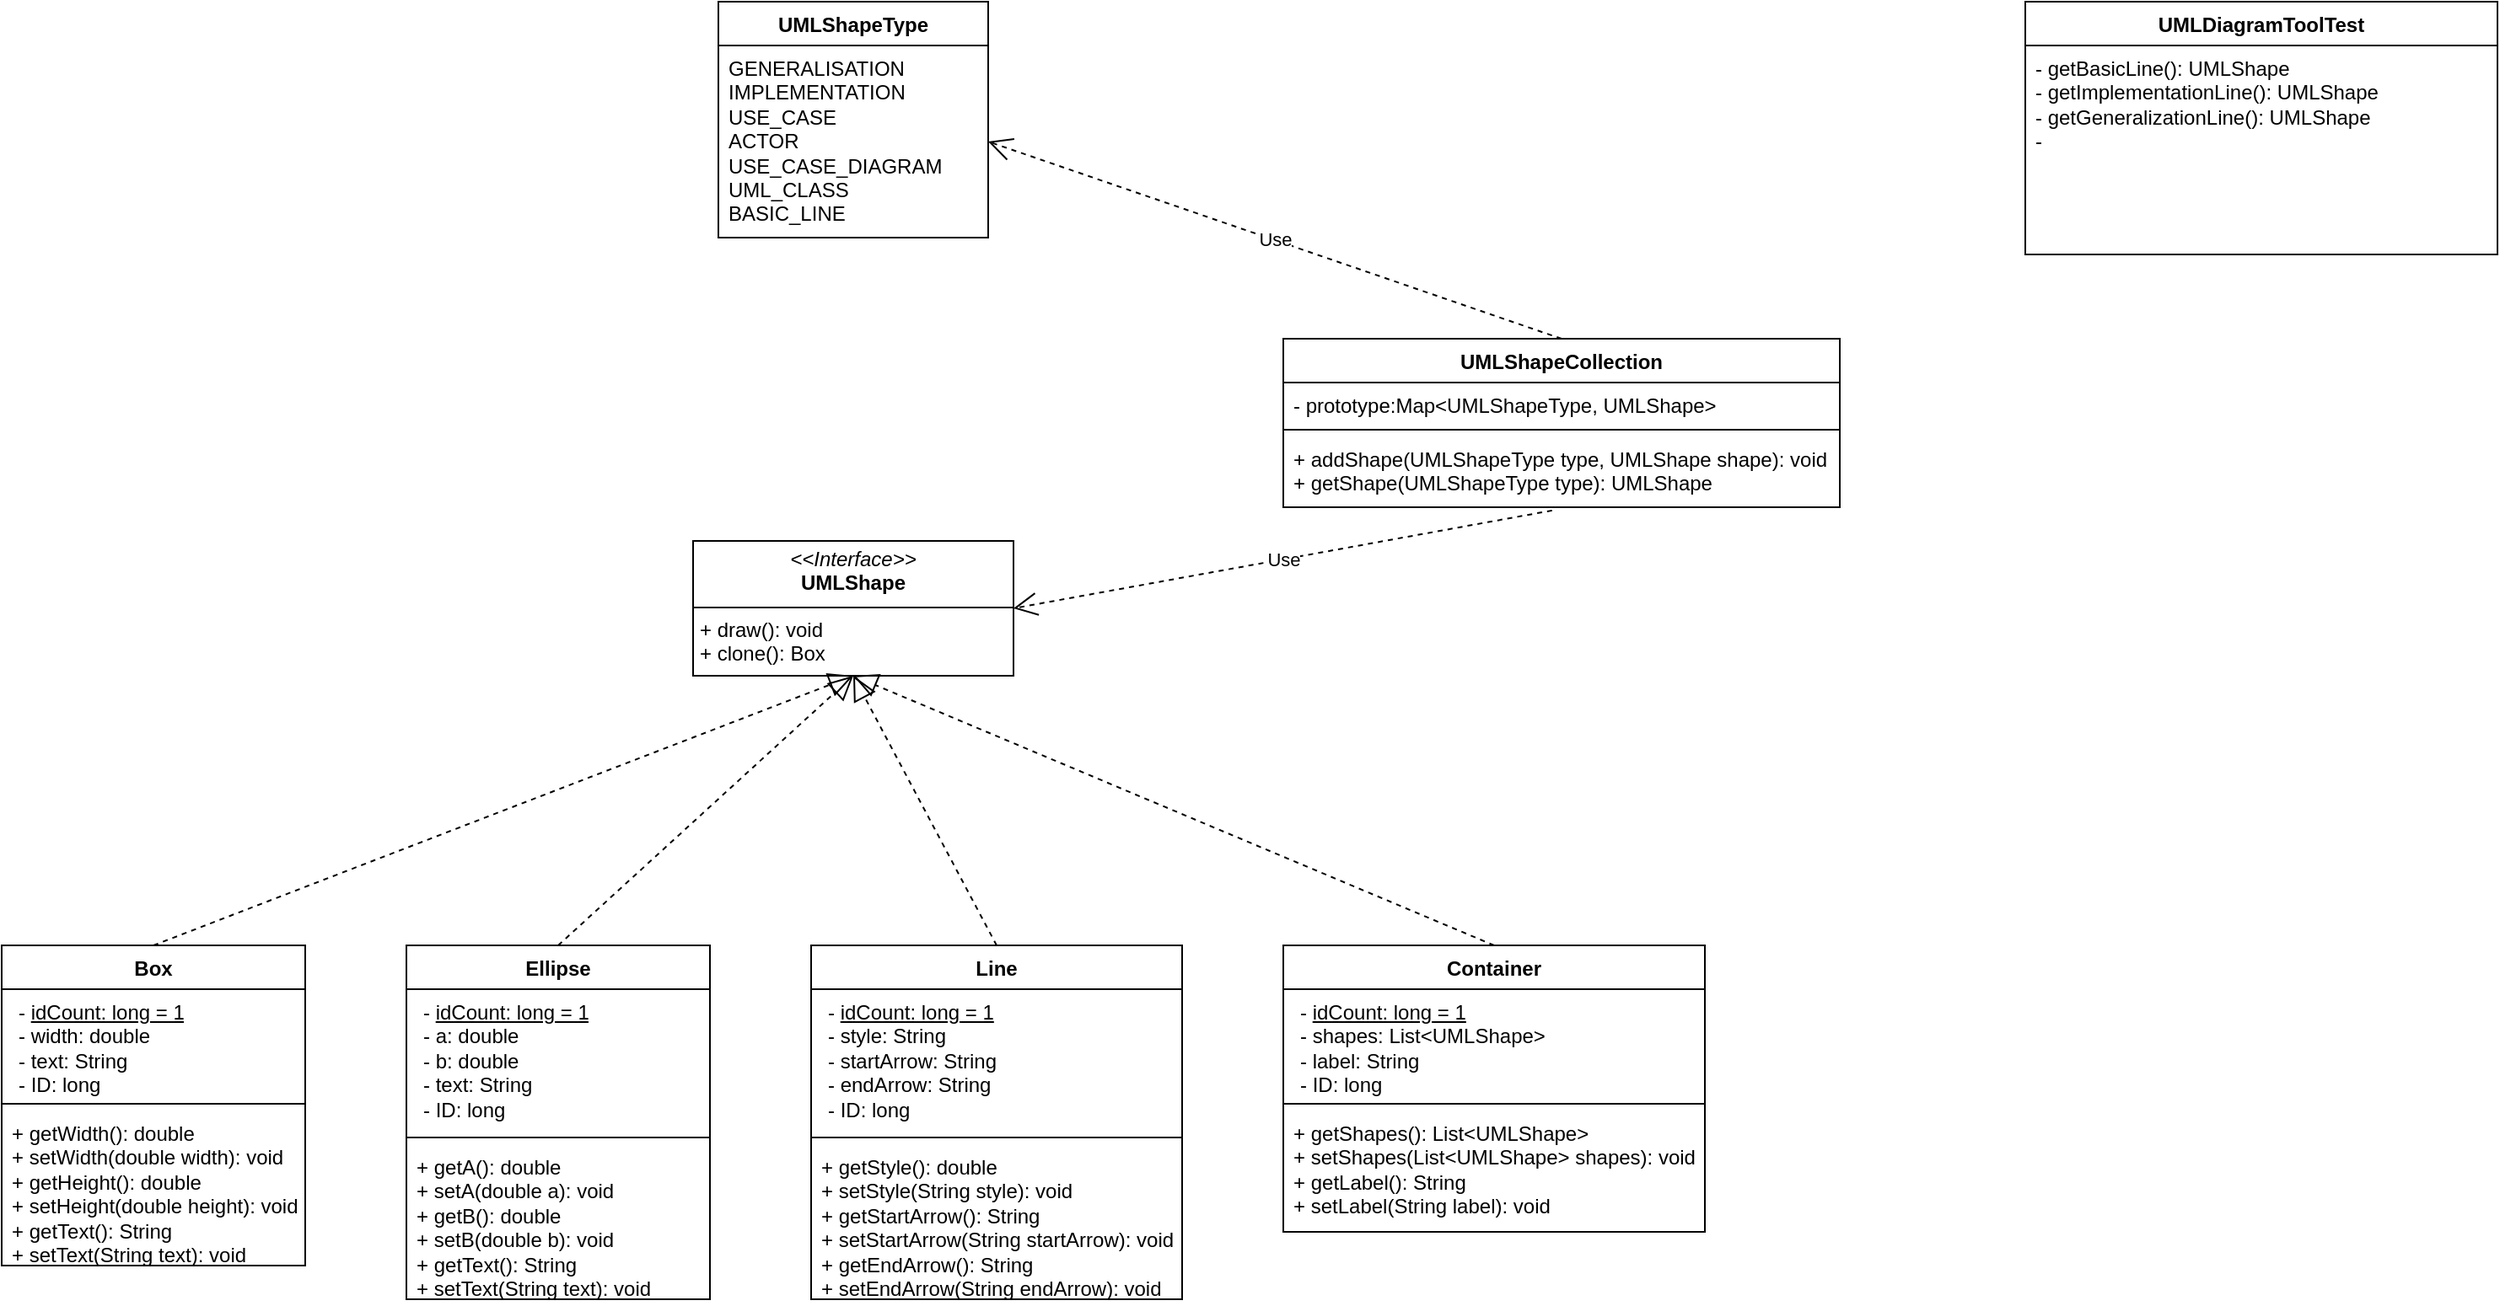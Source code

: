 <mxfile version="24.7.7">
  <diagram id="C5RBs43oDa-KdzZeNtuy" name="Page-1">
    <mxGraphModel dx="1100" dy="2547" grid="1" gridSize="10" guides="1" tooltips="1" connect="1" arrows="1" fold="1" page="1" pageScale="1" pageWidth="827" pageHeight="1169" math="0" shadow="0">
      <root>
        <mxCell id="WIyWlLk6GJQsqaUBKTNV-0" />
        <mxCell id="WIyWlLk6GJQsqaUBKTNV-1" parent="WIyWlLk6GJQsqaUBKTNV-0" />
        <mxCell id="bEsa1zotW0INLgwMvFG9-0" value="Box" style="swimlane;fontStyle=1;align=center;verticalAlign=top;childLayout=stackLayout;horizontal=1;startSize=26;horizontalStack=0;resizeParent=1;resizeParentMax=0;resizeLast=0;collapsible=1;marginBottom=0;whiteSpace=wrap;html=1;" vertex="1" parent="WIyWlLk6GJQsqaUBKTNV-1">
          <mxGeometry x="120" y="120" width="180" height="190" as="geometry" />
        </mxCell>
        <mxCell id="bEsa1zotW0INLgwMvFG9-1" value="&lt;p style=&quot;margin: 0px 0px 0px 4px;&quot;&gt;-&amp;nbsp;&lt;u&gt;idCount: long = 1&lt;/u&gt;&lt;/p&gt;&lt;p style=&quot;margin: 0px 0px 0px 4px;&quot;&gt;- width: double&lt;/p&gt;&lt;p style=&quot;margin: 0px 0px 0px 4px;&quot;&gt;- text: String&lt;/p&gt;&lt;p style=&quot;margin: 0px 0px 0px 4px;&quot;&gt;- ID: long&lt;/p&gt;" style="text;strokeColor=none;fillColor=none;align=left;verticalAlign=top;spacingLeft=4;spacingRight=4;overflow=hidden;rotatable=0;points=[[0,0.5],[1,0.5]];portConstraint=eastwest;whiteSpace=wrap;html=1;" vertex="1" parent="bEsa1zotW0INLgwMvFG9-0">
          <mxGeometry y="26" width="180" height="64" as="geometry" />
        </mxCell>
        <mxCell id="bEsa1zotW0INLgwMvFG9-2" value="" style="line;strokeWidth=1;fillColor=none;align=left;verticalAlign=middle;spacingTop=-1;spacingLeft=3;spacingRight=3;rotatable=0;labelPosition=right;points=[];portConstraint=eastwest;strokeColor=inherit;" vertex="1" parent="bEsa1zotW0INLgwMvFG9-0">
          <mxGeometry y="90" width="180" height="8" as="geometry" />
        </mxCell>
        <mxCell id="bEsa1zotW0INLgwMvFG9-3" value="&lt;div&gt;+ getWidth(): double&lt;/div&gt;&lt;div&gt;+&lt;span style=&quot;background-color: initial;&quot;&gt;&amp;nbsp;setWidth(double width): void&lt;/span&gt;&lt;/div&gt;&lt;div&gt;+ getHeight(): double&lt;/div&gt;&lt;div&gt;+ setHeight(double height): void&lt;/div&gt;&lt;div&gt;+ getText(): String&lt;/div&gt;&lt;div&gt;+ setText(String text): void&lt;/div&gt;" style="text;strokeColor=none;fillColor=none;align=left;verticalAlign=top;spacingLeft=4;spacingRight=4;overflow=hidden;rotatable=0;points=[[0,0.5],[1,0.5]];portConstraint=eastwest;whiteSpace=wrap;html=1;" vertex="1" parent="bEsa1zotW0INLgwMvFG9-0">
          <mxGeometry y="98" width="180" height="92" as="geometry" />
        </mxCell>
        <mxCell id="bEsa1zotW0INLgwMvFG9-4" value="&lt;p style=&quot;margin:0px;margin-top:4px;text-align:center;&quot;&gt;&lt;i&gt;&amp;lt;&amp;lt;Interface&amp;gt;&amp;gt;&lt;/i&gt;&lt;br&gt;&lt;b&gt;UMLShape&lt;/b&gt;&lt;/p&gt;&lt;hr size=&quot;1&quot; style=&quot;border-style:solid;&quot;&gt;&lt;p style=&quot;margin:0px;margin-left:4px;&quot;&gt;+ draw(): void&lt;/p&gt;&lt;p style=&quot;margin:0px;margin-left:4px;&quot;&gt;+ clone(): Box&lt;/p&gt;" style="verticalAlign=top;align=left;overflow=fill;html=1;whiteSpace=wrap;" vertex="1" parent="WIyWlLk6GJQsqaUBKTNV-1">
          <mxGeometry x="530" y="-120" width="190" height="80" as="geometry" />
        </mxCell>
        <mxCell id="bEsa1zotW0INLgwMvFG9-5" value="Ellipse" style="swimlane;fontStyle=1;align=center;verticalAlign=top;childLayout=stackLayout;horizontal=1;startSize=26;horizontalStack=0;resizeParent=1;resizeParentMax=0;resizeLast=0;collapsible=1;marginBottom=0;whiteSpace=wrap;html=1;" vertex="1" parent="WIyWlLk6GJQsqaUBKTNV-1">
          <mxGeometry x="360" y="120" width="180" height="210" as="geometry" />
        </mxCell>
        <mxCell id="bEsa1zotW0INLgwMvFG9-6" value="&lt;p style=&quot;margin: 0px 0px 0px 4px;&quot;&gt;-&amp;nbsp;&lt;u&gt;idCount: long = 1&lt;/u&gt;&lt;/p&gt;&lt;p style=&quot;margin: 0px 0px 0px 4px;&quot;&gt;- a: double&lt;/p&gt;&lt;p style=&quot;margin: 0px 0px 0px 4px;&quot;&gt;&lt;span style=&quot;background-color: initial;&quot;&gt;- b: double&lt;/span&gt;&lt;/p&gt;&lt;p style=&quot;margin: 0px 0px 0px 4px;&quot;&gt;&lt;span style=&quot;background-color: initial;&quot;&gt;- text: String&lt;/span&gt;&lt;/p&gt;&lt;p style=&quot;margin: 0px 0px 0px 4px;&quot;&gt;- ID: long&lt;/p&gt;" style="text;strokeColor=none;fillColor=none;align=left;verticalAlign=top;spacingLeft=4;spacingRight=4;overflow=hidden;rotatable=0;points=[[0,0.5],[1,0.5]];portConstraint=eastwest;whiteSpace=wrap;html=1;" vertex="1" parent="bEsa1zotW0INLgwMvFG9-5">
          <mxGeometry y="26" width="180" height="84" as="geometry" />
        </mxCell>
        <mxCell id="bEsa1zotW0INLgwMvFG9-7" value="" style="line;strokeWidth=1;fillColor=none;align=left;verticalAlign=middle;spacingTop=-1;spacingLeft=3;spacingRight=3;rotatable=0;labelPosition=right;points=[];portConstraint=eastwest;strokeColor=inherit;" vertex="1" parent="bEsa1zotW0INLgwMvFG9-5">
          <mxGeometry y="110" width="180" height="8" as="geometry" />
        </mxCell>
        <mxCell id="bEsa1zotW0INLgwMvFG9-8" value="&lt;div&gt;+ getA(): double&lt;/div&gt;&lt;div&gt;+&lt;span style=&quot;background-color: initial;&quot;&gt;&amp;nbsp;setA(double a): void&lt;/span&gt;&lt;/div&gt;&lt;div&gt;+ getB(): double&lt;/div&gt;&lt;div&gt;+ setB(double b): void&lt;/div&gt;&lt;div&gt;+ getText(): String&lt;/div&gt;&lt;div&gt;+ setText(String text): void&lt;/div&gt;" style="text;strokeColor=none;fillColor=none;align=left;verticalAlign=top;spacingLeft=4;spacingRight=4;overflow=hidden;rotatable=0;points=[[0,0.5],[1,0.5]];portConstraint=eastwest;whiteSpace=wrap;html=1;" vertex="1" parent="bEsa1zotW0INLgwMvFG9-5">
          <mxGeometry y="118" width="180" height="92" as="geometry" />
        </mxCell>
        <mxCell id="bEsa1zotW0INLgwMvFG9-9" value="Line" style="swimlane;fontStyle=1;align=center;verticalAlign=top;childLayout=stackLayout;horizontal=1;startSize=26;horizontalStack=0;resizeParent=1;resizeParentMax=0;resizeLast=0;collapsible=1;marginBottom=0;whiteSpace=wrap;html=1;" vertex="1" parent="WIyWlLk6GJQsqaUBKTNV-1">
          <mxGeometry x="600" y="120" width="220" height="210" as="geometry" />
        </mxCell>
        <mxCell id="bEsa1zotW0INLgwMvFG9-10" value="&lt;p style=&quot;margin: 0px 0px 0px 4px;&quot;&gt;-&amp;nbsp;&lt;u&gt;idCount: long = 1&lt;/u&gt;&lt;/p&gt;&lt;p style=&quot;margin: 0px 0px 0px 4px;&quot;&gt;- style: String&lt;/p&gt;&lt;p style=&quot;margin: 0px 0px 0px 4px;&quot;&gt;- startArrow: String&lt;/p&gt;&lt;p style=&quot;margin: 0px 0px 0px 4px;&quot;&gt;- endArrow: String&lt;/p&gt;&lt;p style=&quot;margin: 0px 0px 0px 4px;&quot;&gt;- ID: long&lt;/p&gt;" style="text;strokeColor=none;fillColor=none;align=left;verticalAlign=top;spacingLeft=4;spacingRight=4;overflow=hidden;rotatable=0;points=[[0,0.5],[1,0.5]];portConstraint=eastwest;whiteSpace=wrap;html=1;" vertex="1" parent="bEsa1zotW0INLgwMvFG9-9">
          <mxGeometry y="26" width="220" height="84" as="geometry" />
        </mxCell>
        <mxCell id="bEsa1zotW0INLgwMvFG9-11" value="" style="line;strokeWidth=1;fillColor=none;align=left;verticalAlign=middle;spacingTop=-1;spacingLeft=3;spacingRight=3;rotatable=0;labelPosition=right;points=[];portConstraint=eastwest;strokeColor=inherit;" vertex="1" parent="bEsa1zotW0INLgwMvFG9-9">
          <mxGeometry y="110" width="220" height="8" as="geometry" />
        </mxCell>
        <mxCell id="bEsa1zotW0INLgwMvFG9-12" value="&lt;div&gt;+ getStyle(): double&lt;/div&gt;&lt;div&gt;+&lt;span style=&quot;background-color: initial;&quot;&gt;&amp;nbsp;setStyle(String style): void&lt;/span&gt;&lt;/div&gt;&lt;div&gt;+ getStartArrow(): String&lt;/div&gt;&lt;div&gt;+ setStartArrow(String startArrow): void&lt;/div&gt;&lt;div&gt;+ getEndArrow(): String&lt;/div&gt;&lt;div&gt;+ setEndArrow(String endArrow): void&lt;/div&gt;" style="text;strokeColor=none;fillColor=none;align=left;verticalAlign=top;spacingLeft=4;spacingRight=4;overflow=hidden;rotatable=0;points=[[0,0.5],[1,0.5]];portConstraint=eastwest;whiteSpace=wrap;html=1;" vertex="1" parent="bEsa1zotW0INLgwMvFG9-9">
          <mxGeometry y="118" width="220" height="92" as="geometry" />
        </mxCell>
        <mxCell id="bEsa1zotW0INLgwMvFG9-13" value="Container" style="swimlane;fontStyle=1;align=center;verticalAlign=top;childLayout=stackLayout;horizontal=1;startSize=26;horizontalStack=0;resizeParent=1;resizeParentMax=0;resizeLast=0;collapsible=1;marginBottom=0;whiteSpace=wrap;html=1;" vertex="1" parent="WIyWlLk6GJQsqaUBKTNV-1">
          <mxGeometry x="880" y="120" width="250" height="170" as="geometry" />
        </mxCell>
        <mxCell id="bEsa1zotW0INLgwMvFG9-14" value="&lt;p style=&quot;margin: 0px 0px 0px 4px;&quot;&gt;-&amp;nbsp;&lt;u&gt;idCount: long = 1&lt;/u&gt;&lt;/p&gt;&lt;p style=&quot;margin: 0px 0px 0px 4px;&quot;&gt;- shapes: List&amp;lt;UMLShape&amp;gt;&lt;/p&gt;&lt;p style=&quot;margin: 0px 0px 0px 4px;&quot;&gt;&lt;span style=&quot;background-color: initial;&quot;&gt;- label: String&lt;/span&gt;&lt;/p&gt;&lt;p style=&quot;margin: 0px 0px 0px 4px;&quot;&gt;&lt;span style=&quot;background-color: initial;&quot;&gt;- ID: long&lt;/span&gt;&lt;br&gt;&lt;/p&gt;" style="text;strokeColor=none;fillColor=none;align=left;verticalAlign=top;spacingLeft=4;spacingRight=4;overflow=hidden;rotatable=0;points=[[0,0.5],[1,0.5]];portConstraint=eastwest;whiteSpace=wrap;html=1;" vertex="1" parent="bEsa1zotW0INLgwMvFG9-13">
          <mxGeometry y="26" width="250" height="64" as="geometry" />
        </mxCell>
        <mxCell id="bEsa1zotW0INLgwMvFG9-15" value="" style="line;strokeWidth=1;fillColor=none;align=left;verticalAlign=middle;spacingTop=-1;spacingLeft=3;spacingRight=3;rotatable=0;labelPosition=right;points=[];portConstraint=eastwest;strokeColor=inherit;" vertex="1" parent="bEsa1zotW0INLgwMvFG9-13">
          <mxGeometry y="90" width="250" height="8" as="geometry" />
        </mxCell>
        <mxCell id="bEsa1zotW0INLgwMvFG9-16" value="&lt;div&gt;+ getShapes(): List&amp;lt;UMLShape&amp;gt;&lt;/div&gt;&lt;div&gt;+ setShapes(&lt;span style=&quot;background-color: initial;&quot;&gt;List&amp;lt;UMLShape&amp;gt; shapes): void&lt;/span&gt;&lt;/div&gt;&lt;div&gt;&lt;span style=&quot;background-color: initial;&quot;&gt;+ getLabel(): String&lt;/span&gt;&lt;/div&gt;&lt;div&gt;&lt;span style=&quot;background-color: initial;&quot;&gt;+ setLabel(String label): void&lt;/span&gt;&lt;/div&gt;" style="text;strokeColor=none;fillColor=none;align=left;verticalAlign=top;spacingLeft=4;spacingRight=4;overflow=hidden;rotatable=0;points=[[0,0.5],[1,0.5]];portConstraint=eastwest;whiteSpace=wrap;html=1;" vertex="1" parent="bEsa1zotW0INLgwMvFG9-13">
          <mxGeometry y="98" width="250" height="72" as="geometry" />
        </mxCell>
        <mxCell id="bEsa1zotW0INLgwMvFG9-17" value="" style="endArrow=block;dashed=1;endFill=0;endSize=12;html=1;rounded=0;exitX=0.5;exitY=0;exitDx=0;exitDy=0;entryX=0.5;entryY=1;entryDx=0;entryDy=0;" edge="1" parent="WIyWlLk6GJQsqaUBKTNV-1" source="bEsa1zotW0INLgwMvFG9-0" target="bEsa1zotW0INLgwMvFG9-4">
          <mxGeometry width="160" relative="1" as="geometry">
            <mxPoint x="510" y="170" as="sourcePoint" />
            <mxPoint x="670" y="170" as="targetPoint" />
          </mxGeometry>
        </mxCell>
        <mxCell id="bEsa1zotW0INLgwMvFG9-20" value="" style="endArrow=block;dashed=1;endFill=0;endSize=12;html=1;rounded=0;exitX=0.5;exitY=0;exitDx=0;exitDy=0;entryX=0.5;entryY=1;entryDx=0;entryDy=0;" edge="1" parent="WIyWlLk6GJQsqaUBKTNV-1" source="bEsa1zotW0INLgwMvFG9-5" target="bEsa1zotW0INLgwMvFG9-4">
          <mxGeometry width="160" relative="1" as="geometry">
            <mxPoint x="510" y="170" as="sourcePoint" />
            <mxPoint x="670" y="170" as="targetPoint" />
          </mxGeometry>
        </mxCell>
        <mxCell id="bEsa1zotW0INLgwMvFG9-21" value="" style="endArrow=block;dashed=1;endFill=0;endSize=12;html=1;rounded=0;exitX=0.5;exitY=0;exitDx=0;exitDy=0;entryX=0.5;entryY=1;entryDx=0;entryDy=0;" edge="1" parent="WIyWlLk6GJQsqaUBKTNV-1" source="bEsa1zotW0INLgwMvFG9-9" target="bEsa1zotW0INLgwMvFG9-4">
          <mxGeometry width="160" relative="1" as="geometry">
            <mxPoint x="510" y="170" as="sourcePoint" />
            <mxPoint x="670" y="170" as="targetPoint" />
          </mxGeometry>
        </mxCell>
        <mxCell id="bEsa1zotW0INLgwMvFG9-22" value="" style="endArrow=block;dashed=1;endFill=0;endSize=12;html=1;rounded=0;exitX=0.5;exitY=0;exitDx=0;exitDy=0;entryX=0.5;entryY=1;entryDx=0;entryDy=0;" edge="1" parent="WIyWlLk6GJQsqaUBKTNV-1" source="bEsa1zotW0INLgwMvFG9-13" target="bEsa1zotW0INLgwMvFG9-4">
          <mxGeometry width="160" relative="1" as="geometry">
            <mxPoint x="510" y="170" as="sourcePoint" />
            <mxPoint x="620" y="-40" as="targetPoint" />
          </mxGeometry>
        </mxCell>
        <mxCell id="bEsa1zotW0INLgwMvFG9-23" value="UMLShapeCollection" style="swimlane;fontStyle=1;align=center;verticalAlign=top;childLayout=stackLayout;horizontal=1;startSize=26;horizontalStack=0;resizeParent=1;resizeParentMax=0;resizeLast=0;collapsible=1;marginBottom=0;whiteSpace=wrap;html=1;" vertex="1" parent="WIyWlLk6GJQsqaUBKTNV-1">
          <mxGeometry x="880" y="-240" width="330" height="100" as="geometry" />
        </mxCell>
        <mxCell id="bEsa1zotW0INLgwMvFG9-24" value="- prototype:Map&amp;lt;UMLShapeType, UMLShape&amp;gt;" style="text;strokeColor=none;fillColor=none;align=left;verticalAlign=top;spacingLeft=4;spacingRight=4;overflow=hidden;rotatable=0;points=[[0,0.5],[1,0.5]];portConstraint=eastwest;whiteSpace=wrap;html=1;" vertex="1" parent="bEsa1zotW0INLgwMvFG9-23">
          <mxGeometry y="26" width="330" height="24" as="geometry" />
        </mxCell>
        <mxCell id="bEsa1zotW0INLgwMvFG9-25" value="" style="line;strokeWidth=1;fillColor=none;align=left;verticalAlign=middle;spacingTop=-1;spacingLeft=3;spacingRight=3;rotatable=0;labelPosition=right;points=[];portConstraint=eastwest;strokeColor=inherit;" vertex="1" parent="bEsa1zotW0INLgwMvFG9-23">
          <mxGeometry y="50" width="330" height="8" as="geometry" />
        </mxCell>
        <mxCell id="bEsa1zotW0INLgwMvFG9-26" value="+ addShape(UMLShapeType type, UMLShape shape): void&lt;div&gt;+ getShape(UMLShapeType type): UMLShape&lt;/div&gt;" style="text;strokeColor=none;fillColor=none;align=left;verticalAlign=top;spacingLeft=4;spacingRight=4;overflow=hidden;rotatable=0;points=[[0,0.5],[1,0.5]];portConstraint=eastwest;whiteSpace=wrap;html=1;" vertex="1" parent="bEsa1zotW0INLgwMvFG9-23">
          <mxGeometry y="58" width="330" height="42" as="geometry" />
        </mxCell>
        <mxCell id="bEsa1zotW0INLgwMvFG9-29" value="Use" style="endArrow=open;endSize=12;dashed=1;html=1;rounded=0;exitX=0.483;exitY=1.046;exitDx=0;exitDy=0;exitPerimeter=0;entryX=1;entryY=0.5;entryDx=0;entryDy=0;" edge="1" parent="WIyWlLk6GJQsqaUBKTNV-1" source="bEsa1zotW0INLgwMvFG9-26" target="bEsa1zotW0INLgwMvFG9-4">
          <mxGeometry width="160" relative="1" as="geometry">
            <mxPoint x="780" y="-10" as="sourcePoint" />
            <mxPoint x="940" y="-10" as="targetPoint" />
          </mxGeometry>
        </mxCell>
        <mxCell id="bEsa1zotW0INLgwMvFG9-30" value="UMLShapeType" style="swimlane;fontStyle=1;align=center;verticalAlign=top;childLayout=stackLayout;horizontal=1;startSize=26;horizontalStack=0;resizeParent=1;resizeParentMax=0;resizeLast=0;collapsible=1;marginBottom=0;whiteSpace=wrap;html=1;" vertex="1" parent="WIyWlLk6GJQsqaUBKTNV-1">
          <mxGeometry x="545" y="-440" width="160" height="140" as="geometry" />
        </mxCell>
        <mxCell id="bEsa1zotW0INLgwMvFG9-33" value="GENERALISATION&lt;div&gt;IMPLEMENTATION&lt;/div&gt;&lt;div&gt;USE_CASE&lt;/div&gt;&lt;div&gt;ACTOR&lt;/div&gt;&lt;div&gt;USE_CASE_DIAGRAM&lt;/div&gt;&lt;div&gt;UML_CLASS&lt;/div&gt;&lt;div&gt;BASIC_LINE&lt;/div&gt;" style="text;strokeColor=none;fillColor=none;align=left;verticalAlign=top;spacingLeft=4;spacingRight=4;overflow=hidden;rotatable=0;points=[[0,0.5],[1,0.5]];portConstraint=eastwest;whiteSpace=wrap;html=1;" vertex="1" parent="bEsa1zotW0INLgwMvFG9-30">
          <mxGeometry y="26" width="160" height="114" as="geometry" />
        </mxCell>
        <mxCell id="bEsa1zotW0INLgwMvFG9-34" value="Use" style="endArrow=open;endSize=12;dashed=1;html=1;rounded=0;exitX=0.5;exitY=0;exitDx=0;exitDy=0;entryX=1;entryY=0.5;entryDx=0;entryDy=0;" edge="1" parent="WIyWlLk6GJQsqaUBKTNV-1" source="bEsa1zotW0INLgwMvFG9-23" target="bEsa1zotW0INLgwMvFG9-33">
          <mxGeometry width="160" relative="1" as="geometry">
            <mxPoint x="690" y="-150" as="sourcePoint" />
            <mxPoint x="850" y="-150" as="targetPoint" />
          </mxGeometry>
        </mxCell>
        <mxCell id="bEsa1zotW0INLgwMvFG9-35" value="UMLDiagramToolTest" style="swimlane;fontStyle=1;align=center;verticalAlign=top;childLayout=stackLayout;horizontal=1;startSize=26;horizontalStack=0;resizeParent=1;resizeParentMax=0;resizeLast=0;collapsible=1;marginBottom=0;whiteSpace=wrap;html=1;" vertex="1" parent="WIyWlLk6GJQsqaUBKTNV-1">
          <mxGeometry x="1320" y="-440" width="280" height="150" as="geometry" />
        </mxCell>
        <mxCell id="bEsa1zotW0INLgwMvFG9-38" value="- getBasicLine(): UMLShape&lt;div&gt;- getImplementationLine(): UMLShape&lt;/div&gt;&lt;div&gt;- getGeneralizationLine(): UMLShape&lt;/div&gt;&lt;div&gt;-&lt;/div&gt;" style="text;strokeColor=none;fillColor=none;align=left;verticalAlign=top;spacingLeft=4;spacingRight=4;overflow=hidden;rotatable=0;points=[[0,0.5],[1,0.5]];portConstraint=eastwest;whiteSpace=wrap;html=1;" vertex="1" parent="bEsa1zotW0INLgwMvFG9-35">
          <mxGeometry y="26" width="280" height="124" as="geometry" />
        </mxCell>
      </root>
    </mxGraphModel>
  </diagram>
</mxfile>
